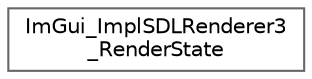 digraph "类继承关系图"
{
 // LATEX_PDF_SIZE
  bgcolor="transparent";
  edge [fontname=Helvetica,fontsize=10,labelfontname=Helvetica,labelfontsize=10];
  node [fontname=Helvetica,fontsize=10,shape=box,height=0.2,width=0.4];
  rankdir="LR";
  Node0 [id="Node000000",label="ImGui_ImplSDLRenderer3\l_RenderState",height=0.2,width=0.4,color="grey40", fillcolor="white", style="filled",URL="$struct_im_gui___impl_s_d_l_renderer3___render_state.html",tooltip=" "];
}

